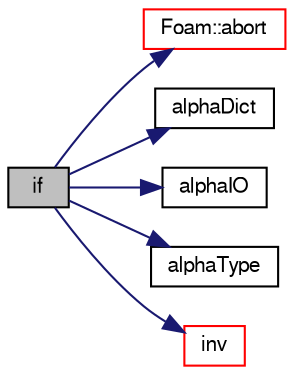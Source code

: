 digraph "if"
{
  bgcolor="transparent";
  edge [fontname="FreeSans",fontsize="10",labelfontname="FreeSans",labelfontsize="10"];
  node [fontname="FreeSans",fontsize="10",shape=record];
  rankdir="LR";
  Node80 [label="if",height=0.2,width=0.4,color="black", fillcolor="grey75", style="filled", fontcolor="black"];
  Node80 -> Node81 [color="midnightblue",fontsize="10",style="solid",fontname="FreeSans"];
  Node81 [label="Foam::abort",height=0.2,width=0.4,color="red",URL="$a21124.html#a447107a607d03e417307c203fa5fb44b"];
  Node80 -> Node124 [color="midnightblue",fontsize="10",style="solid",fontname="FreeSans"];
  Node124 [label="alphaDict",height=0.2,width=0.4,color="black",URL="$a21062.html#ad72e3ad0ff1af3dbbaf8eea4f1050372"];
  Node80 -> Node125 [color="midnightblue",fontsize="10",style="solid",fontname="FreeSans"];
  Node125 [label="alphaIO",height=0.2,width=0.4,color="black",URL="$a21062.html#a0783e2e9782c360abebc196077a10095"];
  Node80 -> Node126 [color="midnightblue",fontsize="10",style="solid",fontname="FreeSans"];
  Node126 [label="alphaType",height=0.2,width=0.4,color="black",URL="$a21062.html#accaf428cfe0b86dd453fc853138f1497"];
  Node80 -> Node127 [color="midnightblue",fontsize="10",style="solid",fontname="FreeSans"];
  Node127 [label="inv",height=0.2,width=0.4,color="red",URL="$a12539.html#a051a9cc73ad6012d849cfcbc7507acde"];
}
